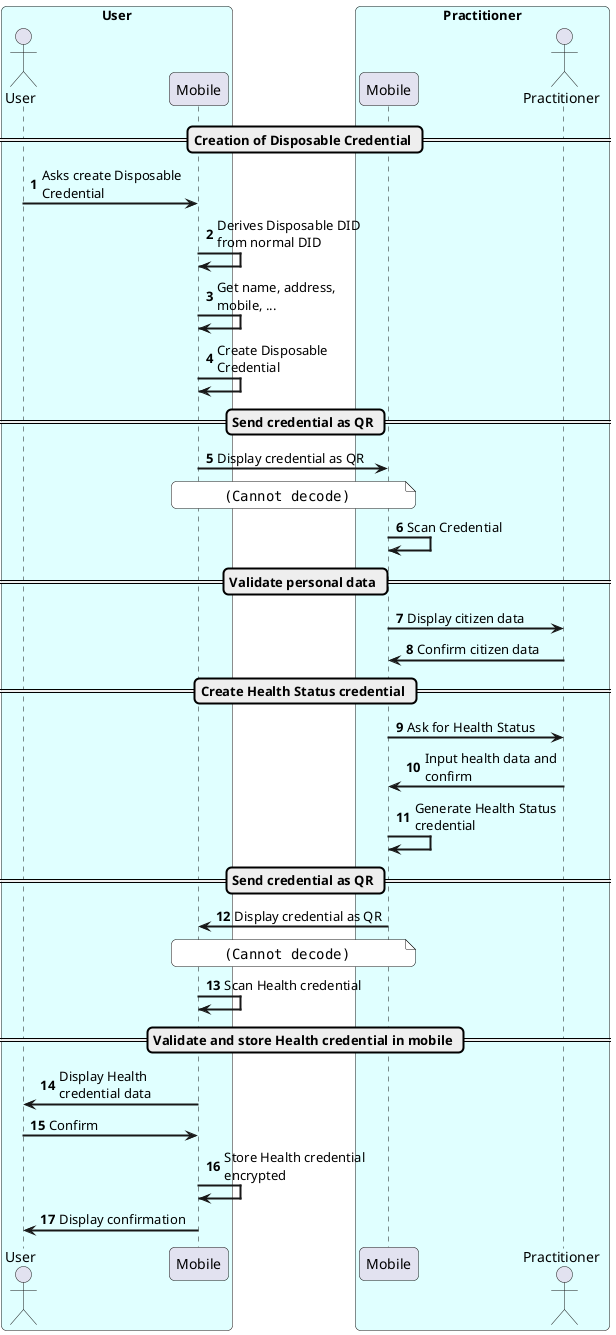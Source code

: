 @startuml practitioner

autonumber
skinparam sequenceArrowThickness 2
skinparam roundcorner 10
skinparam maxmessagesize 150

box "User" #LightCyan
  actor User as U
  participant "Mobile" as MU
end box

box "Practitioner" #LightCyan
  participant "Mobile" as MP
  actor Practitioner as P
end box

== Creation of Disposable Credential ==
U -> MU: Asks create Disposable Credential
MU -> MU: Derives Disposable DID from normal DID

MU -> MU: Get name, address, mobile, ...
MU -> MU: Create Disposable Credential

== Send credential as QR ==
MU -> MP: Display credential as QR
note over MU, MP #white
    <img:./images/qrcode.png {scale=0.2}> 
end note

MP -> MP: Scan Credential

== Validate personal data ==
MP -> P: Display citizen data
P -> MP: Confirm citizen data

== Create Health Status credential ==
MP -> P: Ask for Health Status
P -> MP: Input health data and confirm
MP -> MP: Generate Health Status credential

== Send credential as QR ==
MP -> MU: Display credential as QR
note over MU, MP #white
    <img:./images/qrcode.png {scale=0.2}> 
end note

MU -> MU: Scan Health credential

== Validate and store Health credential in mobile ==
MU -> U: Display Health credential data
U -> MU: Confirm

MU -> MU: Store Health credential encrypted
MU -> U: Display confirmation

@enduml
